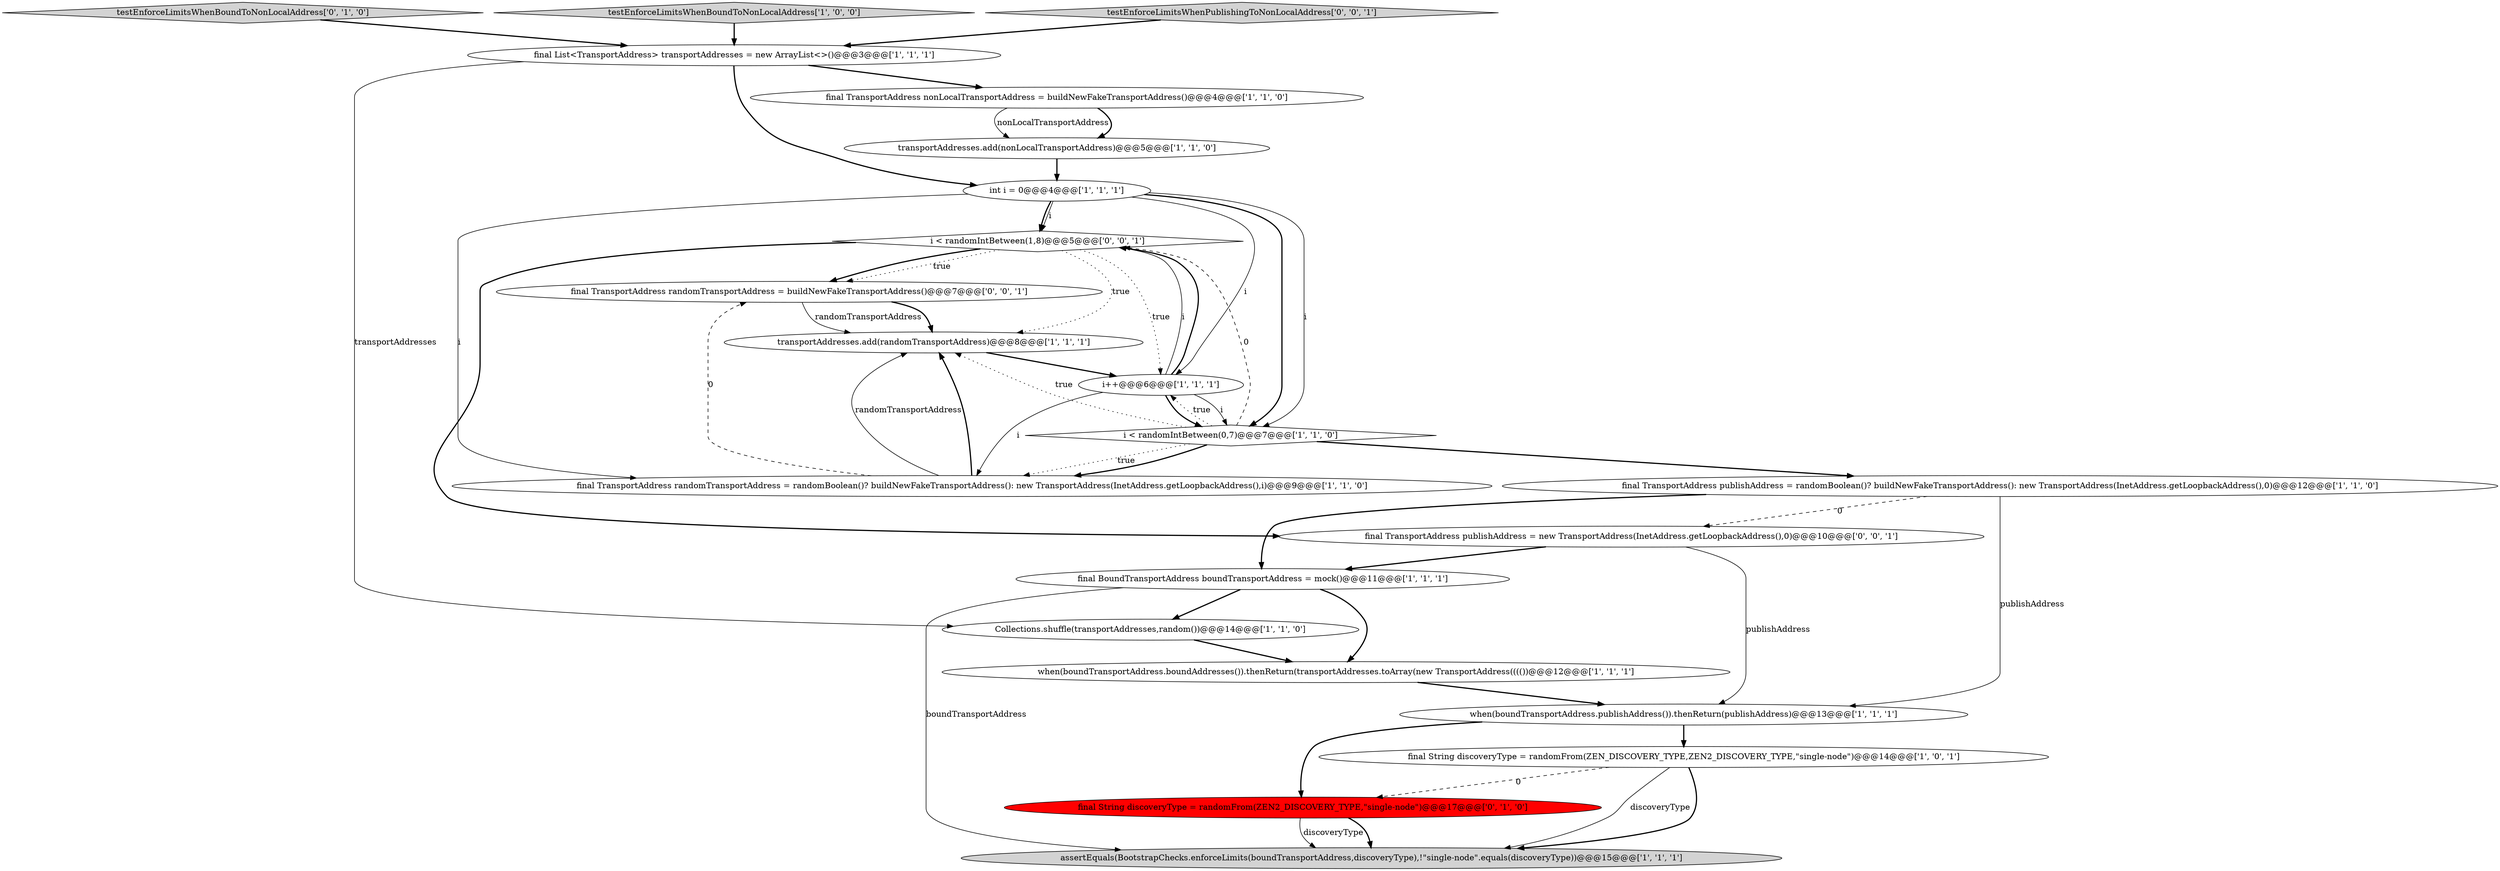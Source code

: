 digraph {
17 [style = filled, label = "final String discoveryType = randomFrom(ZEN2_DISCOVERY_TYPE,\"single-node\")@@@17@@@['0', '1', '0']", fillcolor = red, shape = ellipse image = "AAA1AAABBB2BBB"];
0 [style = filled, label = "when(boundTransportAddress.boundAddresses()).thenReturn(transportAddresses.toArray(new TransportAddress(((())@@@12@@@['1', '1', '1']", fillcolor = white, shape = ellipse image = "AAA0AAABBB1BBB"];
11 [style = filled, label = "assertEquals(BootstrapChecks.enforceLimits(boundTransportAddress,discoveryType),!\"single-node\".equals(discoveryType))@@@15@@@['1', '1', '1']", fillcolor = lightgray, shape = ellipse image = "AAA0AAABBB1BBB"];
18 [style = filled, label = "i < randomIntBetween(1,8)@@@5@@@['0', '0', '1']", fillcolor = white, shape = diamond image = "AAA0AAABBB3BBB"];
5 [style = filled, label = "when(boundTransportAddress.publishAddress()).thenReturn(publishAddress)@@@13@@@['1', '1', '1']", fillcolor = white, shape = ellipse image = "AAA0AAABBB1BBB"];
12 [style = filled, label = "final List<TransportAddress> transportAddresses = new ArrayList<>()@@@3@@@['1', '1', '1']", fillcolor = white, shape = ellipse image = "AAA0AAABBB1BBB"];
21 [style = filled, label = "final TransportAddress randomTransportAddress = buildNewFakeTransportAddress()@@@7@@@['0', '0', '1']", fillcolor = white, shape = ellipse image = "AAA0AAABBB3BBB"];
20 [style = filled, label = "final TransportAddress publishAddress = new TransportAddress(InetAddress.getLoopbackAddress(),0)@@@10@@@['0', '0', '1']", fillcolor = white, shape = ellipse image = "AAA0AAABBB3BBB"];
8 [style = filled, label = "final String discoveryType = randomFrom(ZEN_DISCOVERY_TYPE,ZEN2_DISCOVERY_TYPE,\"single-node\")@@@14@@@['1', '0', '1']", fillcolor = white, shape = ellipse image = "AAA0AAABBB1BBB"];
1 [style = filled, label = "Collections.shuffle(transportAddresses,random())@@@14@@@['1', '1', '0']", fillcolor = white, shape = ellipse image = "AAA0AAABBB1BBB"];
16 [style = filled, label = "testEnforceLimitsWhenBoundToNonLocalAddress['0', '1', '0']", fillcolor = lightgray, shape = diamond image = "AAA0AAABBB2BBB"];
4 [style = filled, label = "transportAddresses.add(randomTransportAddress)@@@8@@@['1', '1', '1']", fillcolor = white, shape = ellipse image = "AAA0AAABBB1BBB"];
3 [style = filled, label = "i < randomIntBetween(0,7)@@@7@@@['1', '1', '0']", fillcolor = white, shape = diamond image = "AAA0AAABBB1BBB"];
9 [style = filled, label = "final BoundTransportAddress boundTransportAddress = mock()@@@11@@@['1', '1', '1']", fillcolor = white, shape = ellipse image = "AAA0AAABBB1BBB"];
7 [style = filled, label = "final TransportAddress publishAddress = randomBoolean()? buildNewFakeTransportAddress(): new TransportAddress(InetAddress.getLoopbackAddress(),0)@@@12@@@['1', '1', '0']", fillcolor = white, shape = ellipse image = "AAA0AAABBB1BBB"];
13 [style = filled, label = "final TransportAddress nonLocalTransportAddress = buildNewFakeTransportAddress()@@@4@@@['1', '1', '0']", fillcolor = white, shape = ellipse image = "AAA0AAABBB1BBB"];
14 [style = filled, label = "int i = 0@@@4@@@['1', '1', '1']", fillcolor = white, shape = ellipse image = "AAA0AAABBB1BBB"];
6 [style = filled, label = "testEnforceLimitsWhenBoundToNonLocalAddress['1', '0', '0']", fillcolor = lightgray, shape = diamond image = "AAA0AAABBB1BBB"];
15 [style = filled, label = "i++@@@6@@@['1', '1', '1']", fillcolor = white, shape = ellipse image = "AAA0AAABBB1BBB"];
2 [style = filled, label = "transportAddresses.add(nonLocalTransportAddress)@@@5@@@['1', '1', '0']", fillcolor = white, shape = ellipse image = "AAA0AAABBB1BBB"];
19 [style = filled, label = "testEnforceLimitsWhenPublishingToNonLocalAddress['0', '0', '1']", fillcolor = lightgray, shape = diamond image = "AAA0AAABBB3BBB"];
10 [style = filled, label = "final TransportAddress randomTransportAddress = randomBoolean()? buildNewFakeTransportAddress(): new TransportAddress(InetAddress.getLoopbackAddress(),i)@@@9@@@['1', '1', '0']", fillcolor = white, shape = ellipse image = "AAA0AAABBB1BBB"];
14->3 [style = bold, label=""];
10->4 [style = solid, label="randomTransportAddress"];
5->8 [style = bold, label=""];
10->21 [style = dashed, label="0"];
9->0 [style = bold, label=""];
19->12 [style = bold, label=""];
20->9 [style = bold, label=""];
13->2 [style = solid, label="nonLocalTransportAddress"];
15->18 [style = solid, label="i"];
3->18 [style = dashed, label="0"];
3->10 [style = dotted, label="true"];
4->15 [style = bold, label=""];
18->15 [style = dotted, label="true"];
18->21 [style = dotted, label="true"];
3->4 [style = dotted, label="true"];
8->11 [style = solid, label="discoveryType"];
7->20 [style = dashed, label="0"];
14->10 [style = solid, label="i"];
14->18 [style = solid, label="i"];
1->0 [style = bold, label=""];
15->3 [style = bold, label=""];
5->17 [style = bold, label=""];
15->18 [style = bold, label=""];
14->3 [style = solid, label="i"];
17->11 [style = solid, label="discoveryType"];
9->11 [style = solid, label="boundTransportAddress"];
15->3 [style = solid, label="i"];
7->9 [style = bold, label=""];
12->13 [style = bold, label=""];
3->10 [style = bold, label=""];
18->20 [style = bold, label=""];
21->4 [style = solid, label="randomTransportAddress"];
3->7 [style = bold, label=""];
12->1 [style = solid, label="transportAddresses"];
3->15 [style = dotted, label="true"];
2->14 [style = bold, label=""];
12->14 [style = bold, label=""];
10->4 [style = bold, label=""];
15->10 [style = solid, label="i"];
8->17 [style = dashed, label="0"];
7->5 [style = solid, label="publishAddress"];
14->18 [style = bold, label=""];
21->4 [style = bold, label=""];
14->15 [style = solid, label="i"];
18->21 [style = bold, label=""];
18->4 [style = dotted, label="true"];
9->1 [style = bold, label=""];
20->5 [style = solid, label="publishAddress"];
8->11 [style = bold, label=""];
16->12 [style = bold, label=""];
0->5 [style = bold, label=""];
13->2 [style = bold, label=""];
17->11 [style = bold, label=""];
6->12 [style = bold, label=""];
}
